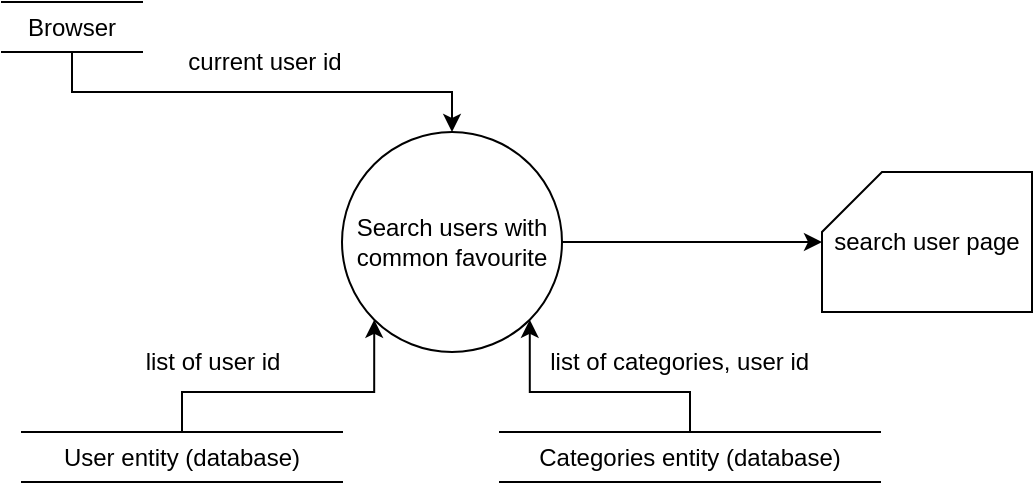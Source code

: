 <mxfile version="20.8.22" type="github">
  <diagram name="Page-1" id="NtDFv7lGtUkmornJkalE">
    <mxGraphModel dx="838" dy="564" grid="0" gridSize="10" guides="1" tooltips="1" connect="1" arrows="1" fold="1" page="1" pageScale="1" pageWidth="827" pageHeight="1169" math="0" shadow="0">
      <root>
        <mxCell id="0" />
        <mxCell id="1" parent="0" />
        <mxCell id="0ELT1PF-z8wpWwdTeymS-14" style="edgeStyle=orthogonalEdgeStyle;rounded=0;orthogonalLoop=1;jettySize=auto;html=1;exitX=0.5;exitY=1;exitDx=0;exitDy=0;entryX=0.5;entryY=0;entryDx=0;entryDy=0;" parent="1" source="DgpxJV7Bac2DRCu_IJg_-10" target="0ELT1PF-z8wpWwdTeymS-4" edge="1">
          <mxGeometry relative="1" as="geometry" />
        </mxCell>
        <mxCell id="DgpxJV7Bac2DRCu_IJg_-10" value="Browser" style="shape=partialRectangle;whiteSpace=wrap;html=1;left=0;right=0;fillColor=none;rounded=0;strokeColor=default;fontFamily=Helvetica;fontSize=12;fontColor=default;" parent="1" vertex="1">
          <mxGeometry x="130" y="475" width="70" height="25" as="geometry" />
        </mxCell>
        <mxCell id="0ELT1PF-z8wpWwdTeymS-5" style="edgeStyle=orthogonalEdgeStyle;rounded=0;orthogonalLoop=1;jettySize=auto;html=1;exitX=0.5;exitY=0;exitDx=0;exitDy=0;entryX=0;entryY=1;entryDx=0;entryDy=0;" parent="1" source="0ELT1PF-z8wpWwdTeymS-1" target="0ELT1PF-z8wpWwdTeymS-4" edge="1">
          <mxGeometry relative="1" as="geometry" />
        </mxCell>
        <mxCell id="0ELT1PF-z8wpWwdTeymS-1" value="User entity (database)" style="shape=partialRectangle;whiteSpace=wrap;html=1;left=0;right=0;fillColor=none;rounded=0;strokeColor=default;fontFamily=Helvetica;fontSize=12;fontColor=default;" parent="1" vertex="1">
          <mxGeometry x="140" y="690" width="160" height="25" as="geometry" />
        </mxCell>
        <mxCell id="0ELT1PF-z8wpWwdTeymS-3" value="current user id" style="text;html=1;align=center;verticalAlign=middle;resizable=0;points=[];autosize=1;strokeColor=none;fillColor=none;" parent="1" vertex="1">
          <mxGeometry x="213" y="492" width="95" height="26" as="geometry" />
        </mxCell>
        <mxCell id="0ELT1PF-z8wpWwdTeymS-15" style="edgeStyle=orthogonalEdgeStyle;rounded=0;orthogonalLoop=1;jettySize=auto;html=1;exitX=1;exitY=0.5;exitDx=0;exitDy=0;" parent="1" source="0ELT1PF-z8wpWwdTeymS-4" edge="1">
          <mxGeometry relative="1" as="geometry">
            <mxPoint x="540" y="595" as="targetPoint" />
          </mxGeometry>
        </mxCell>
        <mxCell id="0ELT1PF-z8wpWwdTeymS-4" value="Search users with common favourite" style="ellipse;whiteSpace=wrap;html=1;aspect=fixed;" parent="1" vertex="1">
          <mxGeometry x="300" y="540" width="110" height="110" as="geometry" />
        </mxCell>
        <mxCell id="0ELT1PF-z8wpWwdTeymS-6" value="list of user id" style="text;html=1;align=center;verticalAlign=middle;resizable=0;points=[];autosize=1;strokeColor=none;fillColor=none;" parent="1" vertex="1">
          <mxGeometry x="190" y="640" width="90" height="30" as="geometry" />
        </mxCell>
        <mxCell id="0ELT1PF-z8wpWwdTeymS-9" style="edgeStyle=orthogonalEdgeStyle;rounded=0;orthogonalLoop=1;jettySize=auto;html=1;exitX=0.5;exitY=0;exitDx=0;exitDy=0;entryX=1;entryY=1;entryDx=0;entryDy=0;" parent="1" source="0ELT1PF-z8wpWwdTeymS-8" target="0ELT1PF-z8wpWwdTeymS-4" edge="1">
          <mxGeometry relative="1" as="geometry" />
        </mxCell>
        <mxCell id="0ELT1PF-z8wpWwdTeymS-8" value="Categories entity (database)" style="shape=partialRectangle;whiteSpace=wrap;html=1;left=0;right=0;fillColor=none;rounded=0;strokeColor=default;fontFamily=Helvetica;fontSize=12;fontColor=default;" parent="1" vertex="1">
          <mxGeometry x="379" y="690" width="190" height="25" as="geometry" />
        </mxCell>
        <mxCell id="0ELT1PF-z8wpWwdTeymS-10" value="list of categories, user id&amp;nbsp;" style="text;html=1;align=center;verticalAlign=middle;resizable=0;points=[];autosize=1;strokeColor=none;fillColor=none;" parent="1" vertex="1">
          <mxGeometry x="390" y="640" width="160" height="30" as="geometry" />
        </mxCell>
        <mxCell id="0ELT1PF-z8wpWwdTeymS-16" value="search user page" style="shape=card;whiteSpace=wrap;html=1;" parent="1" vertex="1">
          <mxGeometry x="540" y="560" width="105" height="70" as="geometry" />
        </mxCell>
      </root>
    </mxGraphModel>
  </diagram>
</mxfile>
